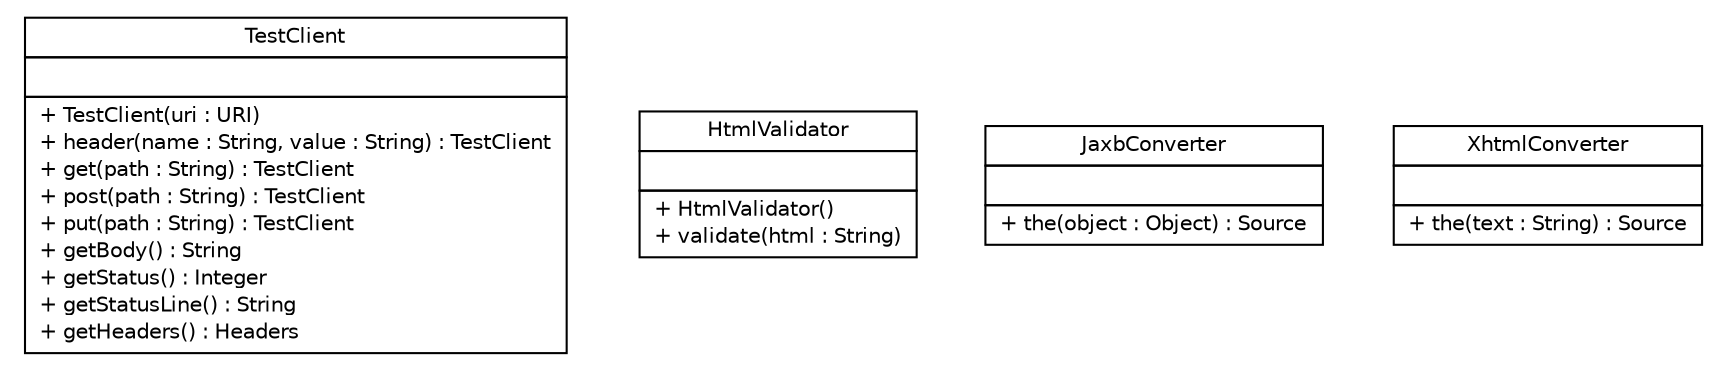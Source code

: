 #!/usr/local/bin/dot
#
# Class diagram 
# Generated by UMLGraph version 5.1 (http://www.umlgraph.org/)
#

digraph G {
	edge [fontname="Helvetica",fontsize=10,labelfontname="Helvetica",labelfontsize=10];
	node [fontname="Helvetica",fontsize=10,shape=plaintext];
	nodesep=0.25;
	ranksep=0.5;
	// com.rexsl.test.TestClient
	c0 [label=<<table title="com.rexsl.test.TestClient" border="0" cellborder="1" cellspacing="0" cellpadding="2" port="p" href="./TestClient.html">
		<tr><td><table border="0" cellspacing="0" cellpadding="1">
<tr><td align="center" balign="center"> TestClient </td></tr>
		</table></td></tr>
		<tr><td><table border="0" cellspacing="0" cellpadding="1">
<tr><td align="left" balign="left">  </td></tr>
		</table></td></tr>
		<tr><td><table border="0" cellspacing="0" cellpadding="1">
<tr><td align="left" balign="left"> + TestClient(uri : URI) </td></tr>
<tr><td align="left" balign="left"> + header(name : String, value : String) : TestClient </td></tr>
<tr><td align="left" balign="left"> + get(path : String) : TestClient </td></tr>
<tr><td align="left" balign="left"> + post(path : String) : TestClient </td></tr>
<tr><td align="left" balign="left"> + put(path : String) : TestClient </td></tr>
<tr><td align="left" balign="left"> + getBody() : String </td></tr>
<tr><td align="left" balign="left"> + getStatus() : Integer </td></tr>
<tr><td align="left" balign="left"> + getStatusLine() : String </td></tr>
<tr><td align="left" balign="left"> + getHeaders() : Headers </td></tr>
		</table></td></tr>
		</table>>, fontname="Helvetica", fontcolor="black", fontsize=10.0];
	// com.rexsl.test.HtmlValidator
	c1 [label=<<table title="com.rexsl.test.HtmlValidator" border="0" cellborder="1" cellspacing="0" cellpadding="2" port="p" href="./HtmlValidator.html">
		<tr><td><table border="0" cellspacing="0" cellpadding="1">
<tr><td align="center" balign="center"> HtmlValidator </td></tr>
		</table></td></tr>
		<tr><td><table border="0" cellspacing="0" cellpadding="1">
<tr><td align="left" balign="left">  </td></tr>
		</table></td></tr>
		<tr><td><table border="0" cellspacing="0" cellpadding="1">
<tr><td align="left" balign="left"> + HtmlValidator() </td></tr>
<tr><td align="left" balign="left"> + validate(html : String) </td></tr>
		</table></td></tr>
		</table>>, fontname="Helvetica", fontcolor="black", fontsize=10.0];
	// com.rexsl.test.JaxbConverter
	c2 [label=<<table title="com.rexsl.test.JaxbConverter" border="0" cellborder="1" cellspacing="0" cellpadding="2" port="p" href="./JaxbConverter.html">
		<tr><td><table border="0" cellspacing="0" cellpadding="1">
<tr><td align="center" balign="center"> JaxbConverter </td></tr>
		</table></td></tr>
		<tr><td><table border="0" cellspacing="0" cellpadding="1">
<tr><td align="left" balign="left">  </td></tr>
		</table></td></tr>
		<tr><td><table border="0" cellspacing="0" cellpadding="1">
<tr><td align="left" balign="left"> + the(object : Object) : Source </td></tr>
		</table></td></tr>
		</table>>, fontname="Helvetica", fontcolor="black", fontsize=10.0];
	// com.rexsl.test.XhtmlConverter
	c3 [label=<<table title="com.rexsl.test.XhtmlConverter" border="0" cellborder="1" cellspacing="0" cellpadding="2" port="p" href="./XhtmlConverter.html">
		<tr><td><table border="0" cellspacing="0" cellpadding="1">
<tr><td align="center" balign="center"> XhtmlConverter </td></tr>
		</table></td></tr>
		<tr><td><table border="0" cellspacing="0" cellpadding="1">
<tr><td align="left" balign="left">  </td></tr>
		</table></td></tr>
		<tr><td><table border="0" cellspacing="0" cellpadding="1">
<tr><td align="left" balign="left"> + the(text : String) : Source </td></tr>
		</table></td></tr>
		</table>>, fontname="Helvetica", fontcolor="black", fontsize=10.0];
}


